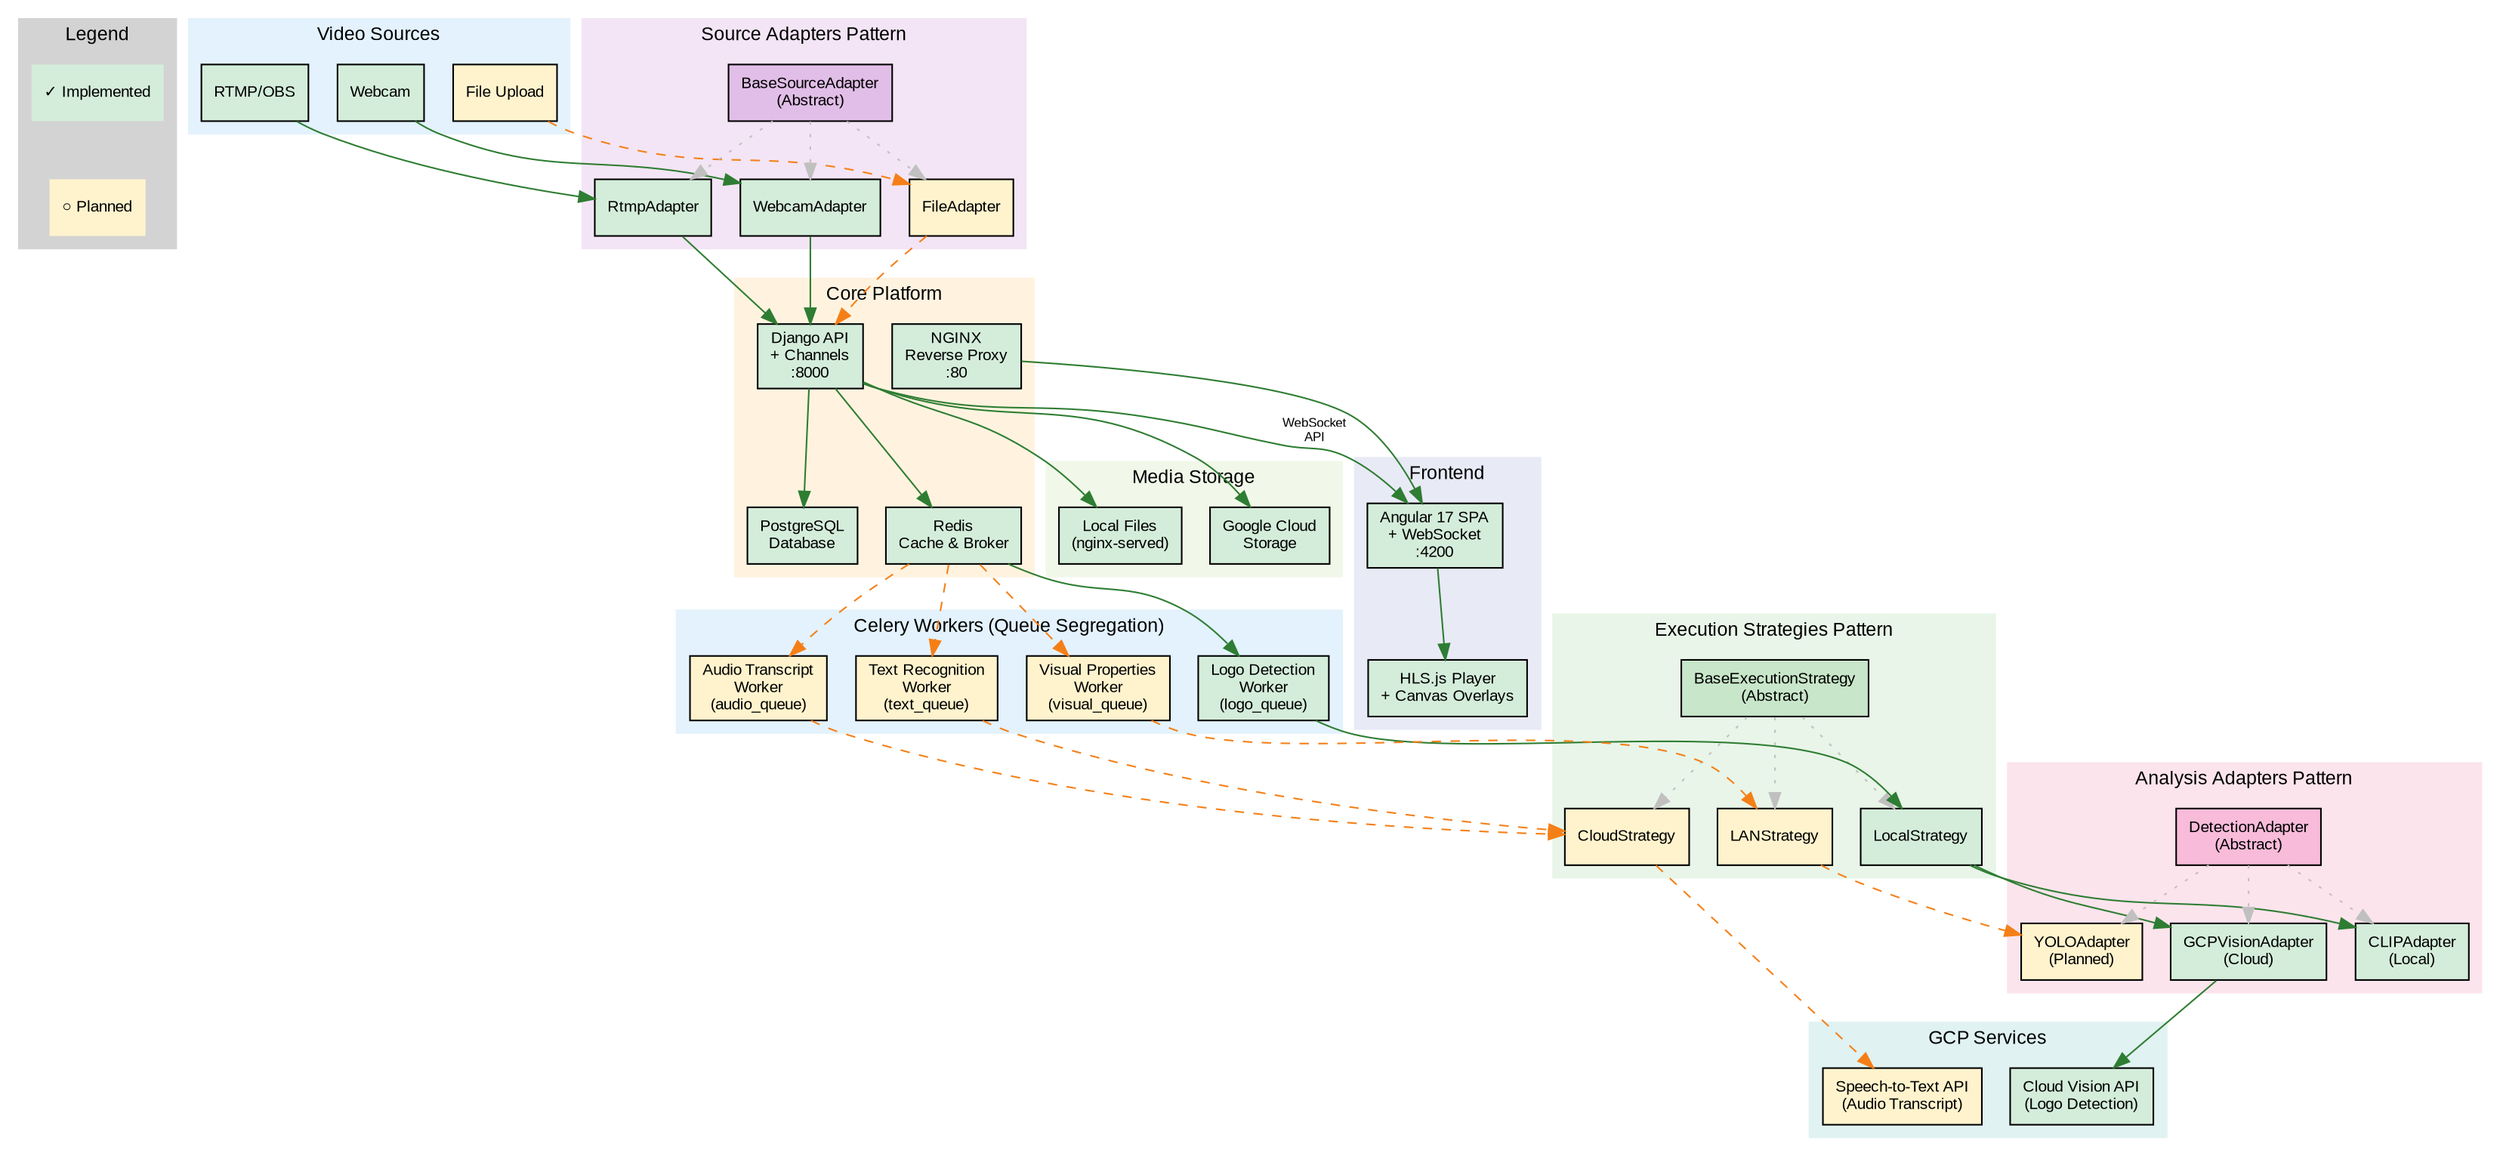 digraph MediaAnalyzer {
    // Graph settings
    rankdir=TB;
    bgcolor="white";
    fontname="Arial";
    fontsize=12;
    
    // Node defaults
    node [fontname="Arial", fontsize=10, shape=box, style=filled];
    edge [fontname="Arial", fontsize=8];
    
    // Color scheme
    subgraph cluster_legend {
        label="Legend";
        style=filled;
        color=lightgray;
        node [shape=plaintext, style=filled];
        
        implemented [label="✓ Implemented", fillcolor="#d4edda", color="#155724"];
        planned [label="○ Planned", fillcolor="#fff3cd", color="#856404"];
        
        implemented -> planned [style=invis];
    }
    
    // Input Sources
    subgraph cluster_sources {
        label="Video Sources";
        style=filled;
        color="#e3f2fd";
        
        webcam [label="Webcam", fillcolor="#d4edda"];
        rtmp [label="RTMP/OBS", fillcolor="#d4edda"];
        files [label="File Upload", fillcolor="#fff3cd"];
    }
    
    // Source Adapters (Design Pattern)
    subgraph cluster_adapters {
        label="Source Adapters Pattern";
        style=filled;
        color="#f3e5f5";
        
        base_adapter [label="BaseSourceAdapter\n(Abstract)", fillcolor="#e1bee7"];
        webcam_adapter [label="WebcamAdapter", fillcolor="#d4edda"];
        rtmp_adapter [label="RtmpAdapter", fillcolor="#d4edda"];
        file_adapter [label="FileAdapter", fillcolor="#fff3cd"];
    }
    
    // Core Services
    subgraph cluster_core {
        label="Core Platform";
        style=filled;
        color="#fff3e0";
        
        django [label="Django API\n+ Channels\n:8000", fillcolor="#d4edda"];
        postgres [label="PostgreSQL\nDatabase", fillcolor="#d4edda"];
        redis [label="Redis\nCache & Broker", fillcolor="#d4edda"];
        nginx [label="NGINX\nReverse Proxy\n:80", fillcolor="#d4edda"];
    }
    
    // Execution Strategies (Design Pattern)
    subgraph cluster_execution {
        label="Execution Strategies Pattern";
        style=filled;
        color="#e8f5e8";
        
        base_strategy [label="BaseExecutionStrategy\n(Abstract)", fillcolor="#c8e6c9"];
        local_strategy [label="LocalStrategy", fillcolor="#d4edda"];
        lan_strategy [label="LANStrategy", fillcolor="#fff3cd"];
        cloud_strategy [label="CloudStrategy", fillcolor="#fff3cd"];
    }
    
    // Analysis Workers (Queue Segregation)
    subgraph cluster_workers {
        label="Celery Workers (Queue Segregation)";
        style=filled;
        color="#e3f2fd";
        
        logo_worker [label="Logo Detection\nWorker\n(logo_queue)", fillcolor="#d4edda"];
        visual_worker [label="Visual Properties\nWorker\n(visual_queue)", fillcolor="#fff3cd"];
        audio_worker [label="Audio Transcript\nWorker\n(audio_queue)", fillcolor="#fff3cd"];
        text_worker [label="Text Recognition\nWorker\n(text_queue)", fillcolor="#fff3cd"];
    }
    
    // AI Adapters (Design Pattern)
    subgraph cluster_ai_adapters {
        label="Analysis Adapters Pattern";
        style=filled;
        color="#fce4ec";
        
        base_ai [label="DetectionAdapter\n(Abstract)", fillcolor="#f8bbd9"];
        clip_adapter [label="CLIPAdapter\n(Local)", fillcolor="#d4edda"];
        gcp_vision [label="GCPVisionAdapter\n(Cloud)", fillcolor="#d4edda"];
        yolo_adapter [label="YOLOAdapter\n(Planned)", fillcolor="#fff3cd"];
    }
    
    // Storage Options
    subgraph cluster_storage {
        label="Media Storage";
        style=filled;
        color="#f1f8e9";
        
        local_storage [label="Local Files\n(nginx-served)", fillcolor="#d4edda"];
        gcs_storage [label="Google Cloud\nStorage", fillcolor="#d4edda"];
    }
    
    // Frontend
    subgraph cluster_frontend {
        label="Frontend";
        style=filled;
        color="#e8eaf6";
        
        angular [label="Angular 17 SPA\n+ WebSocket\n:4200", fillcolor="#d4edda"];
        hls_player [label="HLS.js Player\n+ Canvas Overlays", fillcolor="#d4edda"];
    }
    
    // Cloud Services
    subgraph cluster_cloud {
        label="GCP Services";
        style=filled;
        color="#e0f2f1";
        
        vision_api [label="Cloud Vision API\n(Logo Detection)", fillcolor="#d4edda"];
        speech_api [label="Speech-to-Text API\n(Audio Transcript)", fillcolor="#fff3cd"];
    }
    
    // Connections - Current Implementation (solid)
    webcam -> webcam_adapter [color="#2e7d32"];
    rtmp -> rtmp_adapter [color="#2e7d32"];
    
    webcam_adapter -> django [color="#2e7d32"];
    rtmp_adapter -> django [color="#2e7d32"];
    
    django -> postgres [color="#2e7d32"];
    django -> redis [color="#2e7d32"];
    django -> local_storage [color="#2e7d32"];
    django -> gcs_storage [color="#2e7d32"];
    
    redis -> logo_worker [color="#2e7d32"];
    logo_worker -> local_strategy [color="#2e7d32"];
    local_strategy -> clip_adapter [color="#2e7d32"];
    local_strategy -> gcp_vision [color="#2e7d32"];
    gcp_vision -> vision_api [color="#2e7d32"];
    
    django -> angular [label="WebSocket\nAPI", color="#2e7d32"];
    angular -> hls_player [color="#2e7d32"];
    nginx -> angular [color="#2e7d32"];
    
    // Planned Connections (dashed)
    files -> file_adapter [color="#f57f17", style=dashed];
    file_adapter -> django [color="#f57f17", style=dashed];
    
    redis -> visual_worker [color="#f57f17", style=dashed];
    redis -> audio_worker [color="#f57f17", style=dashed];
    redis -> text_worker [color="#f57f17", style=dashed];
    
    visual_worker -> lan_strategy [color="#f57f17", style=dashed];
    audio_worker -> cloud_strategy [color="#f57f17", style=dashed];
    text_worker -> cloud_strategy [color="#f57f17", style=dashed];
    
    cloud_strategy -> speech_api [color="#f57f17", style=dashed];
    lan_strategy -> yolo_adapter [color="#f57f17", style=dashed];
    
    // Inheritance relationships (dotted)
    base_adapter -> webcam_adapter [style=dotted, color=gray];
    base_adapter -> rtmp_adapter [style=dotted, color=gray];
    base_adapter -> file_adapter [style=dotted, color=gray];
    
    base_strategy -> local_strategy [style=dotted, color=gray];
    base_strategy -> lan_strategy [style=dotted, color=gray];
    base_strategy -> cloud_strategy [style=dotted, color=gray];
    
    base_ai -> clip_adapter [style=dotted, color=gray];
    base_ai -> gcp_vision [style=dotted, color=gray];
    base_ai -> yolo_adapter [style=dotted, color=gray];
}